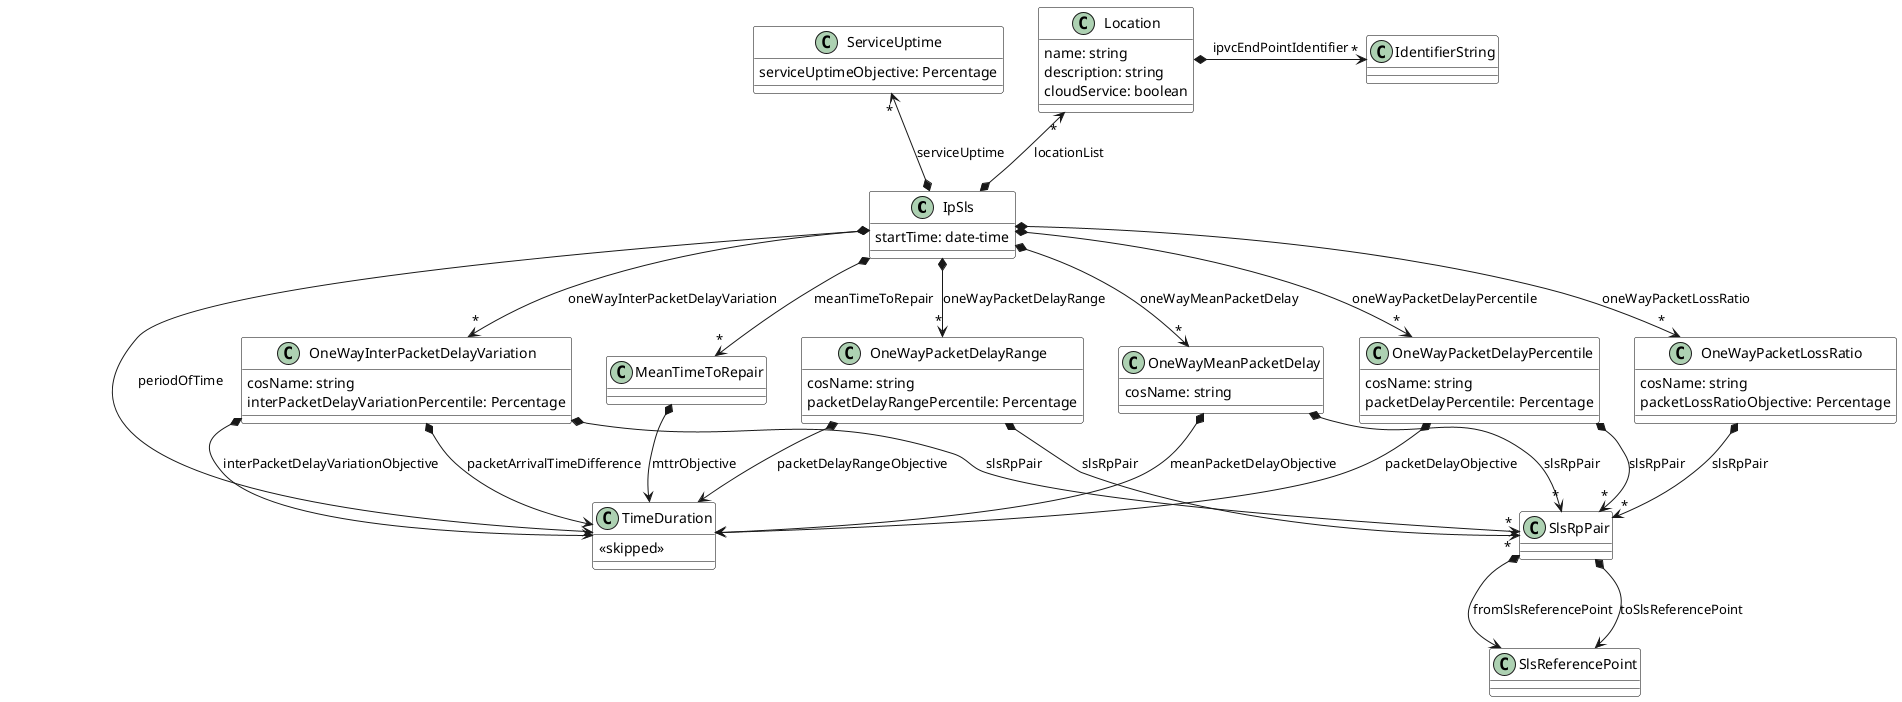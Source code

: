 @startuml
skinparam {
    ClassBackgroundColor White
    ClassBorderColor Black
}
class IpSls {

    startTime: date-time
}

IpSls *--> TimeDuration : periodOfTime
IpSls *-u->"*" Location : locationList
IpSls *-->"*" OneWayPacketDelayPercentile : oneWayPacketDelayPercentile
IpSls *-->"*" OneWayMeanPacketDelay : oneWayMeanPacketDelay
IpSls *-->"*" OneWayInterPacketDelayVariation : oneWayInterPacketDelayVariation
IpSls *-->"*" OneWayPacketDelayRange : oneWayPacketDelayRange
IpSls *-->"*" OneWayPacketLossRatio : oneWayPacketLossRatio
IpSls *-u->"*" ServiceUptime : serviceUptime
IpSls *-->"*" MeanTimeToRepair : meanTimeToRepair

class OneWayPacketDelayPercentile {

    cosName: string
    packetDelayPercentile: Percentage
}

OneWayPacketDelayPercentile *-->"*" SlsRpPair : slsRpPair
OneWayPacketDelayPercentile *--> TimeDuration : packetDelayObjective


class OneWayInterPacketDelayVariation {

    cosName: string
    interPacketDelayVariationPercentile: Percentage
}

OneWayInterPacketDelayVariation *-->"*" SlsRpPair : slsRpPair
OneWayInterPacketDelayVariation *--> TimeDuration : packetArrivalTimeDifference
OneWayInterPacketDelayVariation *--> TimeDuration : interPacketDelayVariationObjective


class OneWayPacketDelayRange {

    cosName: string
    packetDelayRangePercentile: Percentage
}

OneWayPacketDelayRange *-->"*" SlsRpPair : slsRpPair
OneWayPacketDelayRange *--> TimeDuration : packetDelayRangeObjective


class OneWayPacketLossRatio {

    cosName: string
    packetLossRatioObjective: Percentage
}

OneWayPacketLossRatio *-->"*" SlsRpPair : slsRpPair


class OneWayMeanPacketDelay {

    cosName: string
}

OneWayMeanPacketDelay *-->"*" SlsRpPair : slsRpPair
OneWayMeanPacketDelay *--> TimeDuration : meanPacketDelayObjective




class MeanTimeToRepair {

}

MeanTimeToRepair *--> TimeDuration : mttrObjective


class ServiceUptime {

    serviceUptimeObjective: Percentage
}


class SlsRpPair {

}

SlsRpPair *--> SlsReferencePoint : fromSlsReferencePoint
SlsRpPair *--> SlsReferencePoint : toSlsReferencePoint

class Location {

    name: string
    description: string
    cloudService: boolean
}

Location *-r->"*" IdentifierString : ipvcEndPointIdentifier


class TimeDuration {
  <<skipped>>
}
@enduml
